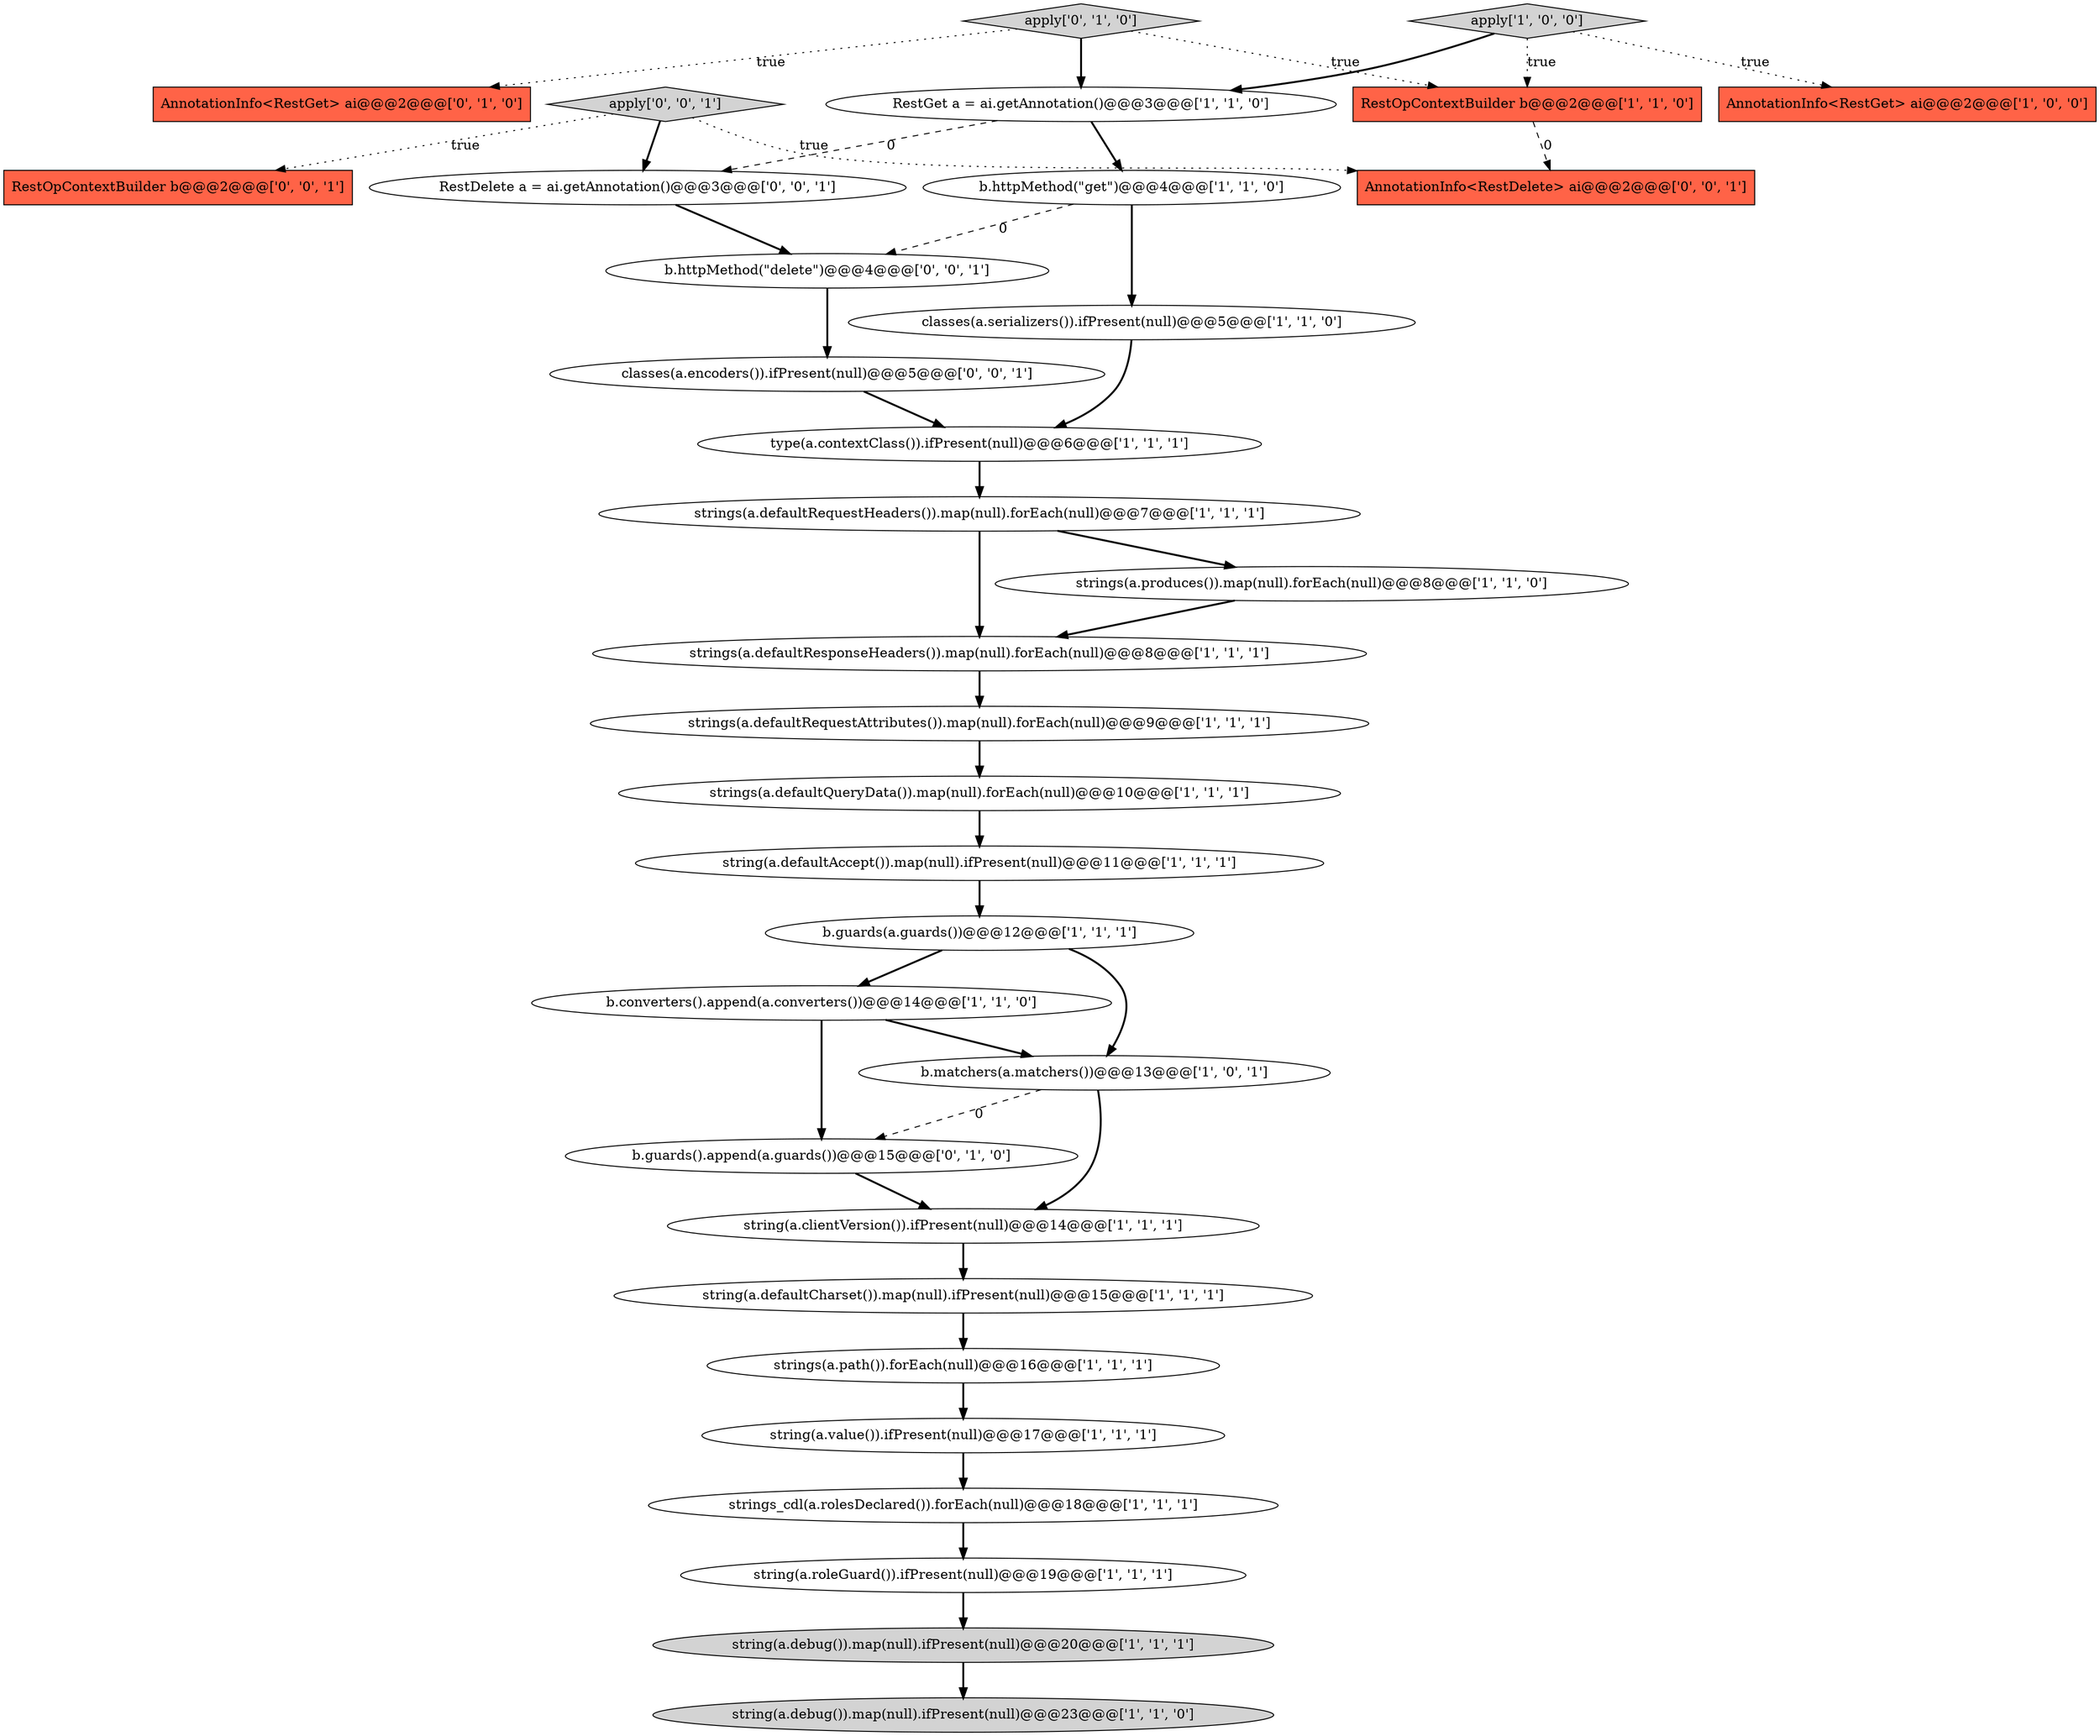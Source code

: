 digraph {
11 [style = filled, label = "RestGet a = ai.getAnnotation()@@@3@@@['1', '1', '0']", fillcolor = white, shape = ellipse image = "AAA0AAABBB1BBB"];
12 [style = filled, label = "strings(a.defaultRequestAttributes()).map(null).forEach(null)@@@9@@@['1', '1', '1']", fillcolor = white, shape = ellipse image = "AAA0AAABBB1BBB"];
26 [style = filled, label = "apply['0', '1', '0']", fillcolor = lightgray, shape = diamond image = "AAA0AAABBB2BBB"];
2 [style = filled, label = "string(a.roleGuard()).ifPresent(null)@@@19@@@['1', '1', '1']", fillcolor = white, shape = ellipse image = "AAA0AAABBB1BBB"];
6 [style = filled, label = "strings_cdl(a.rolesDeclared()).forEach(null)@@@18@@@['1', '1', '1']", fillcolor = white, shape = ellipse image = "AAA0AAABBB1BBB"];
25 [style = filled, label = "AnnotationInfo<RestGet> ai@@@2@@@['0', '1', '0']", fillcolor = tomato, shape = box image = "AAA0AAABBB2BBB"];
0 [style = filled, label = "string(a.clientVersion()).ifPresent(null)@@@14@@@['1', '1', '1']", fillcolor = white, shape = ellipse image = "AAA0AAABBB1BBB"];
1 [style = filled, label = "string(a.defaultCharset()).map(null).ifPresent(null)@@@15@@@['1', '1', '1']", fillcolor = white, shape = ellipse image = "AAA0AAABBB1BBB"];
22 [style = filled, label = "string(a.defaultAccept()).map(null).ifPresent(null)@@@11@@@['1', '1', '1']", fillcolor = white, shape = ellipse image = "AAA0AAABBB1BBB"];
21 [style = filled, label = "RestOpContextBuilder b@@@2@@@['1', '1', '0']", fillcolor = tomato, shape = box image = "AAA0AAABBB1BBB"];
31 [style = filled, label = "classes(a.encoders()).ifPresent(null)@@@5@@@['0', '0', '1']", fillcolor = white, shape = ellipse image = "AAA0AAABBB3BBB"];
14 [style = filled, label = "string(a.debug()).map(null).ifPresent(null)@@@20@@@['1', '1', '1']", fillcolor = lightgray, shape = ellipse image = "AAA0AAABBB1BBB"];
3 [style = filled, label = "strings(a.defaultRequestHeaders()).map(null).forEach(null)@@@7@@@['1', '1', '1']", fillcolor = white, shape = ellipse image = "AAA0AAABBB1BBB"];
7 [style = filled, label = "string(a.value()).ifPresent(null)@@@17@@@['1', '1', '1']", fillcolor = white, shape = ellipse image = "AAA0AAABBB1BBB"];
9 [style = filled, label = "b.converters().append(a.converters())@@@14@@@['1', '1', '0']", fillcolor = white, shape = ellipse image = "AAA0AAABBB1BBB"];
24 [style = filled, label = "b.guards().append(a.guards())@@@15@@@['0', '1', '0']", fillcolor = white, shape = ellipse image = "AAA1AAABBB2BBB"];
5 [style = filled, label = "strings(a.defaultQueryData()).map(null).forEach(null)@@@10@@@['1', '1', '1']", fillcolor = white, shape = ellipse image = "AAA0AAABBB1BBB"];
23 [style = filled, label = "b.matchers(a.matchers())@@@13@@@['1', '0', '1']", fillcolor = white, shape = ellipse image = "AAA0AAABBB1BBB"];
10 [style = filled, label = "string(a.debug()).map(null).ifPresent(null)@@@23@@@['1', '1', '0']", fillcolor = lightgray, shape = ellipse image = "AAA0AAABBB1BBB"];
27 [style = filled, label = "RestOpContextBuilder b@@@2@@@['0', '0', '1']", fillcolor = tomato, shape = box image = "AAA0AAABBB3BBB"];
30 [style = filled, label = "AnnotationInfo<RestDelete> ai@@@2@@@['0', '0', '1']", fillcolor = tomato, shape = box image = "AAA0AAABBB3BBB"];
15 [style = filled, label = "classes(a.serializers()).ifPresent(null)@@@5@@@['1', '1', '0']", fillcolor = white, shape = ellipse image = "AAA0AAABBB1BBB"];
17 [style = filled, label = "b.httpMethod(\"get\")@@@4@@@['1', '1', '0']", fillcolor = white, shape = ellipse image = "AAA0AAABBB1BBB"];
32 [style = filled, label = "apply['0', '0', '1']", fillcolor = lightgray, shape = diamond image = "AAA0AAABBB3BBB"];
8 [style = filled, label = "AnnotationInfo<RestGet> ai@@@2@@@['1', '0', '0']", fillcolor = tomato, shape = box image = "AAA0AAABBB1BBB"];
29 [style = filled, label = "RestDelete a = ai.getAnnotation()@@@3@@@['0', '0', '1']", fillcolor = white, shape = ellipse image = "AAA0AAABBB3BBB"];
4 [style = filled, label = "apply['1', '0', '0']", fillcolor = lightgray, shape = diamond image = "AAA0AAABBB1BBB"];
18 [style = filled, label = "strings(a.path()).forEach(null)@@@16@@@['1', '1', '1']", fillcolor = white, shape = ellipse image = "AAA0AAABBB1BBB"];
19 [style = filled, label = "type(a.contextClass()).ifPresent(null)@@@6@@@['1', '1', '1']", fillcolor = white, shape = ellipse image = "AAA0AAABBB1BBB"];
13 [style = filled, label = "b.guards(a.guards())@@@12@@@['1', '1', '1']", fillcolor = white, shape = ellipse image = "AAA0AAABBB1BBB"];
20 [style = filled, label = "strings(a.produces()).map(null).forEach(null)@@@8@@@['1', '1', '0']", fillcolor = white, shape = ellipse image = "AAA0AAABBB1BBB"];
16 [style = filled, label = "strings(a.defaultResponseHeaders()).map(null).forEach(null)@@@8@@@['1', '1', '1']", fillcolor = white, shape = ellipse image = "AAA0AAABBB1BBB"];
28 [style = filled, label = "b.httpMethod(\"delete\")@@@4@@@['0', '0', '1']", fillcolor = white, shape = ellipse image = "AAA0AAABBB3BBB"];
19->3 [style = bold, label=""];
28->31 [style = bold, label=""];
20->16 [style = bold, label=""];
26->21 [style = dotted, label="true"];
4->21 [style = dotted, label="true"];
26->25 [style = dotted, label="true"];
13->23 [style = bold, label=""];
4->11 [style = bold, label=""];
29->28 [style = bold, label=""];
7->6 [style = bold, label=""];
15->19 [style = bold, label=""];
1->18 [style = bold, label=""];
32->30 [style = dotted, label="true"];
24->0 [style = bold, label=""];
11->17 [style = bold, label=""];
32->27 [style = dotted, label="true"];
0->1 [style = bold, label=""];
23->0 [style = bold, label=""];
3->20 [style = bold, label=""];
6->2 [style = bold, label=""];
4->8 [style = dotted, label="true"];
11->29 [style = dashed, label="0"];
16->12 [style = bold, label=""];
12->5 [style = bold, label=""];
9->24 [style = bold, label=""];
17->15 [style = bold, label=""];
26->11 [style = bold, label=""];
5->22 [style = bold, label=""];
21->30 [style = dashed, label="0"];
9->23 [style = bold, label=""];
2->14 [style = bold, label=""];
13->9 [style = bold, label=""];
3->16 [style = bold, label=""];
17->28 [style = dashed, label="0"];
32->29 [style = bold, label=""];
14->10 [style = bold, label=""];
31->19 [style = bold, label=""];
22->13 [style = bold, label=""];
23->24 [style = dashed, label="0"];
18->7 [style = bold, label=""];
}
